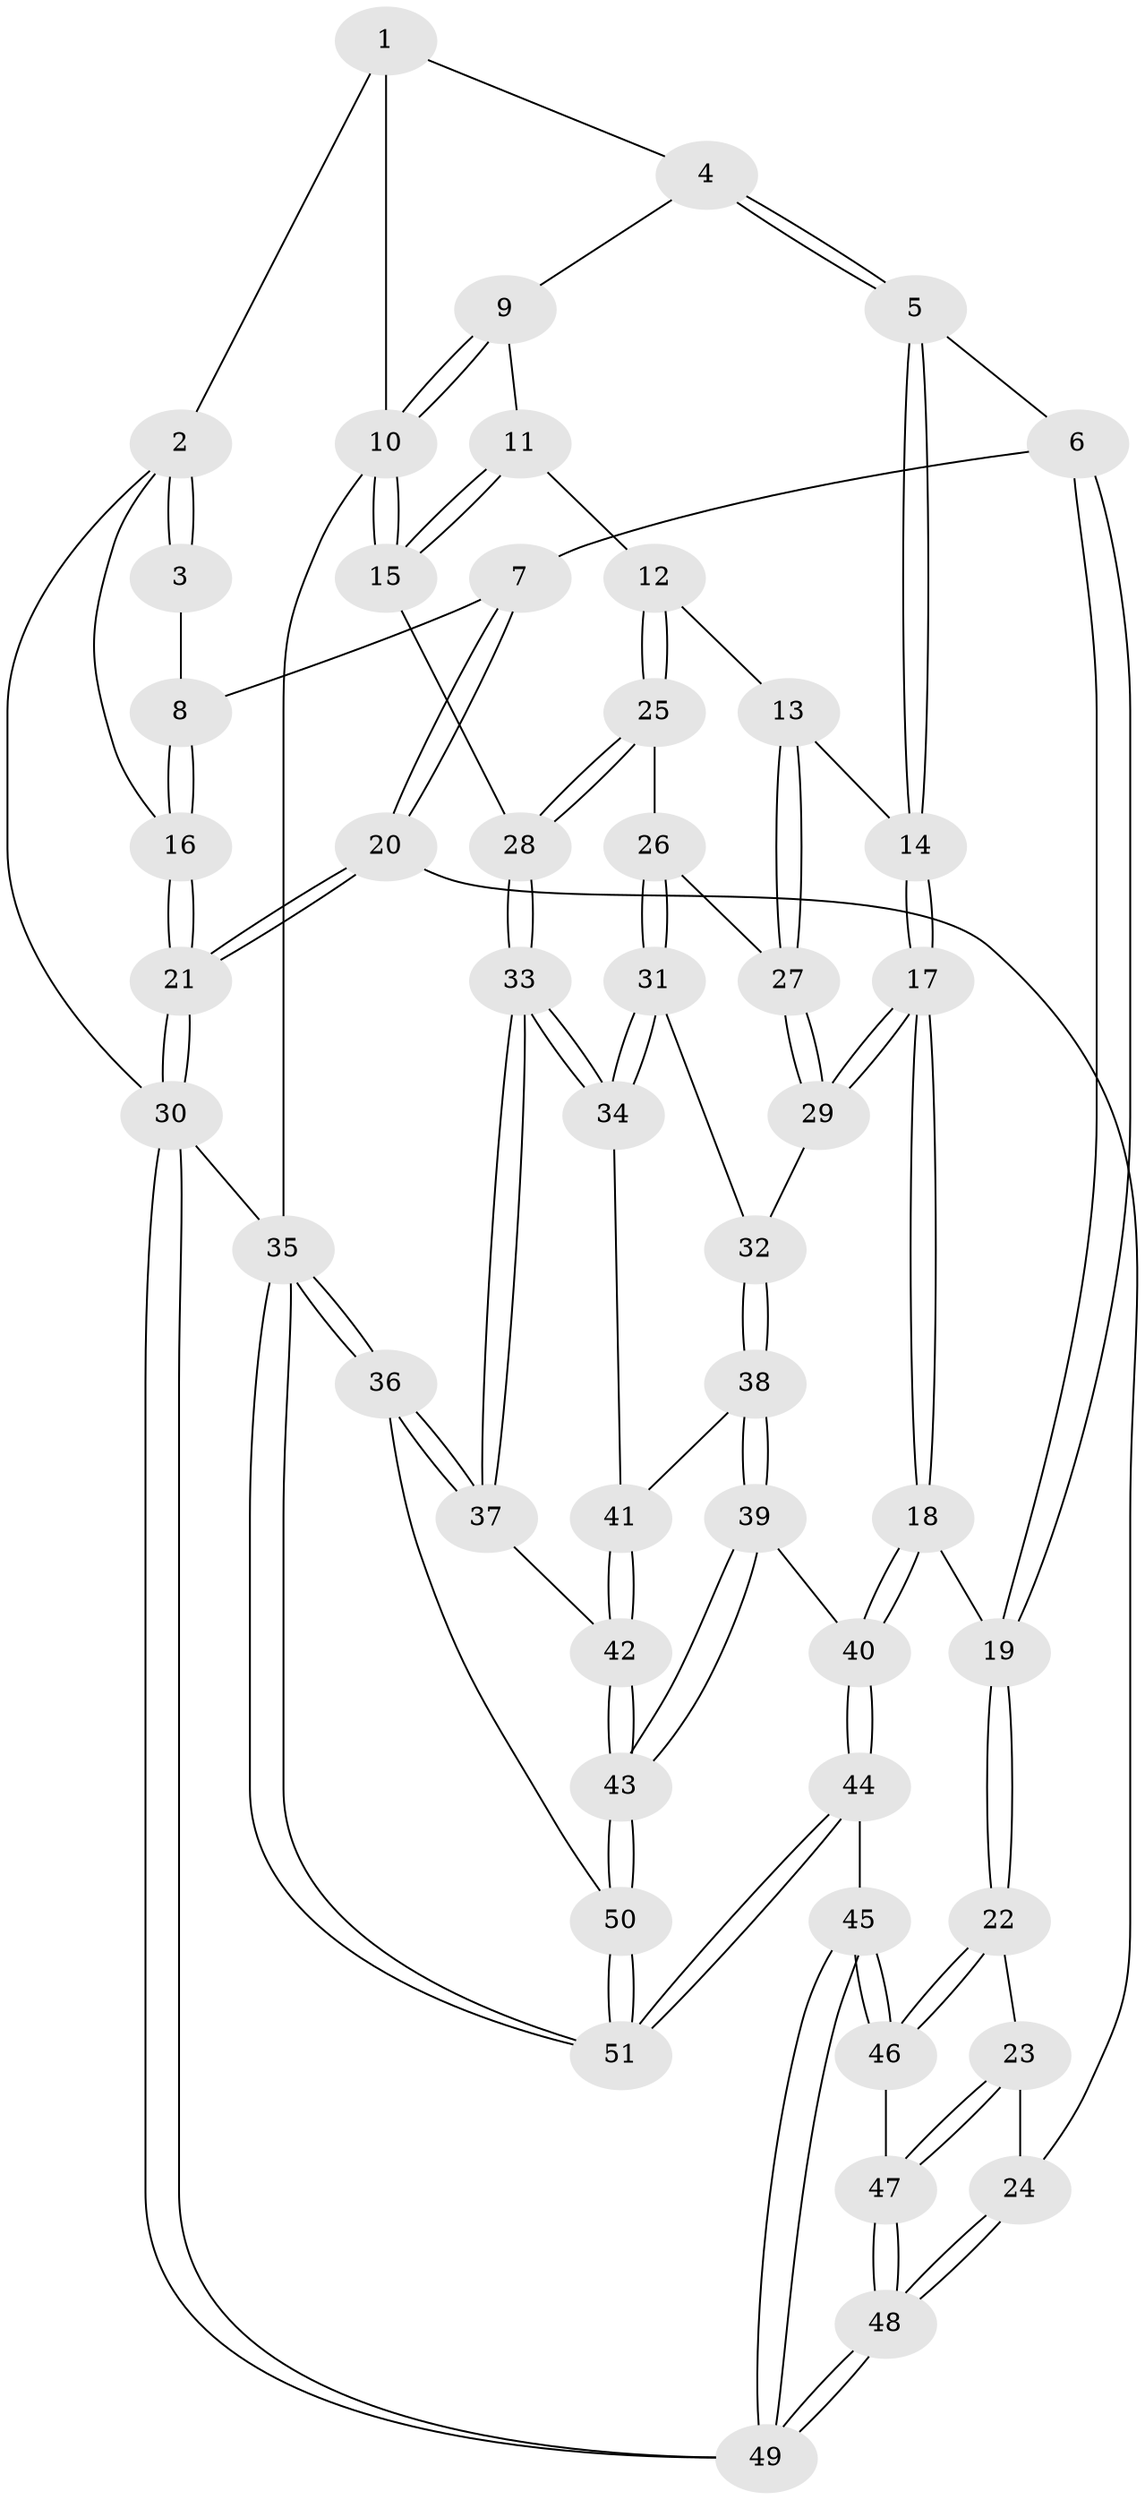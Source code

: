 // Generated by graph-tools (version 1.1) at 2025/17/03/09/25 04:17:17]
// undirected, 51 vertices, 124 edges
graph export_dot {
graph [start="1"]
  node [color=gray90,style=filled];
  1 [pos="+0.30610949555890715+0"];
  2 [pos="+0+0.15448263400703355"];
  3 [pos="+0.11159769794856153+0.16262675221697875"];
  4 [pos="+0.3879420440393905+0.004055298171806958"];
  5 [pos="+0.43175795444776494+0.2466384134512127"];
  6 [pos="+0.2610077056638686+0.36639467919058927"];
  7 [pos="+0.14213216293074957+0.3739051627606188"];
  8 [pos="+0.09874536235081866+0.3056714405471659"];
  9 [pos="+0.612389835955926+0"];
  10 [pos="+1+0"];
  11 [pos="+0.7856138383063636+0.25121290961077525"];
  12 [pos="+0.7119726722035983+0.3337605429125687"];
  13 [pos="+0.659697991113355+0.3377097010462492"];
  14 [pos="+0.4849875039655092+0.3027549323157097"];
  15 [pos="+1+0.06273463439747028"];
  16 [pos="+0+0.29732393207662894"];
  17 [pos="+0.4531496958490238+0.6412587904803554"];
  18 [pos="+0.4099858588063579+0.6900324385403419"];
  19 [pos="+0.30528374426142907+0.6889696288044506"];
  20 [pos="+0+0.6636622884699577"];
  21 [pos="+0+0.6670633811492455"];
  22 [pos="+0.24951049895581007+0.7061251860541955"];
  23 [pos="+0.18076011798622596+0.7062448778075651"];
  24 [pos="+0.04027140080252051+0.6896012426635764"];
  25 [pos="+0.8312720965328678+0.5104282219551869"];
  26 [pos="+0.8097363365788787+0.5409578392489637"];
  27 [pos="+0.6277511947011147+0.568948415604604"];
  28 [pos="+1+0.5020092112586144"];
  29 [pos="+0.5697467020000119+0.6188131255217156"];
  30 [pos="+0+1"];
  31 [pos="+0.78581283876427+0.6757413940001376"];
  32 [pos="+0.7347969402866334+0.7069533512761369"];
  33 [pos="+1+0.7490202276777922"];
  34 [pos="+0.8928955526111979+0.7465661144949167"];
  35 [pos="+1+1"];
  36 [pos="+1+0.8161162583864059"];
  37 [pos="+1+0.7986734138696958"];
  38 [pos="+0.7200980904156735+0.7531141886431201"];
  39 [pos="+0.6364881920930886+0.8726640030782284"];
  40 [pos="+0.4289512415758825+0.7211971008853642"];
  41 [pos="+0.8286782327251728+0.8318688308391199"];
  42 [pos="+0.8149821609704236+0.899203237846168"];
  43 [pos="+0.7049883245165076+1"];
  44 [pos="+0.4048549368595989+1"];
  45 [pos="+0.36469574161715074+1"];
  46 [pos="+0.27998286642886133+0.9670698641595743"];
  47 [pos="+0.18297512050721126+0.9333351389130173"];
  48 [pos="+0.1153907389770525+1"];
  49 [pos="+0.1117052843645888+1"];
  50 [pos="+0.7050633595239472+1"];
  51 [pos="+0.6769821956365247+1"];
  1 -- 2;
  1 -- 4;
  1 -- 10;
  2 -- 3;
  2 -- 3;
  2 -- 16;
  2 -- 30;
  3 -- 8;
  4 -- 5;
  4 -- 5;
  4 -- 9;
  5 -- 6;
  5 -- 14;
  5 -- 14;
  6 -- 7;
  6 -- 19;
  6 -- 19;
  7 -- 8;
  7 -- 20;
  7 -- 20;
  8 -- 16;
  8 -- 16;
  9 -- 10;
  9 -- 10;
  9 -- 11;
  10 -- 15;
  10 -- 15;
  10 -- 35;
  11 -- 12;
  11 -- 15;
  11 -- 15;
  12 -- 13;
  12 -- 25;
  12 -- 25;
  13 -- 14;
  13 -- 27;
  13 -- 27;
  14 -- 17;
  14 -- 17;
  15 -- 28;
  16 -- 21;
  16 -- 21;
  17 -- 18;
  17 -- 18;
  17 -- 29;
  17 -- 29;
  18 -- 19;
  18 -- 40;
  18 -- 40;
  19 -- 22;
  19 -- 22;
  20 -- 21;
  20 -- 21;
  20 -- 24;
  21 -- 30;
  21 -- 30;
  22 -- 23;
  22 -- 46;
  22 -- 46;
  23 -- 24;
  23 -- 47;
  23 -- 47;
  24 -- 48;
  24 -- 48;
  25 -- 26;
  25 -- 28;
  25 -- 28;
  26 -- 27;
  26 -- 31;
  26 -- 31;
  27 -- 29;
  27 -- 29;
  28 -- 33;
  28 -- 33;
  29 -- 32;
  30 -- 49;
  30 -- 49;
  30 -- 35;
  31 -- 32;
  31 -- 34;
  31 -- 34;
  32 -- 38;
  32 -- 38;
  33 -- 34;
  33 -- 34;
  33 -- 37;
  33 -- 37;
  34 -- 41;
  35 -- 36;
  35 -- 36;
  35 -- 51;
  35 -- 51;
  36 -- 37;
  36 -- 37;
  36 -- 50;
  37 -- 42;
  38 -- 39;
  38 -- 39;
  38 -- 41;
  39 -- 40;
  39 -- 43;
  39 -- 43;
  40 -- 44;
  40 -- 44;
  41 -- 42;
  41 -- 42;
  42 -- 43;
  42 -- 43;
  43 -- 50;
  43 -- 50;
  44 -- 45;
  44 -- 51;
  44 -- 51;
  45 -- 46;
  45 -- 46;
  45 -- 49;
  45 -- 49;
  46 -- 47;
  47 -- 48;
  47 -- 48;
  48 -- 49;
  48 -- 49;
  50 -- 51;
  50 -- 51;
}
